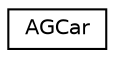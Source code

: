 digraph "Graphical Class Hierarchy"
{
  edge [fontname="Helvetica",fontsize="10",labelfontname="Helvetica",labelfontsize="10"];
  node [fontname="Helvetica",fontsize="10",shape=record];
  rankdir="LR";
  Node0 [label="AGCar",height=0.2,width=0.4,color="black", fillcolor="white", style="filled",URL="$d2/d84/class_a_g_car.html"];
}
